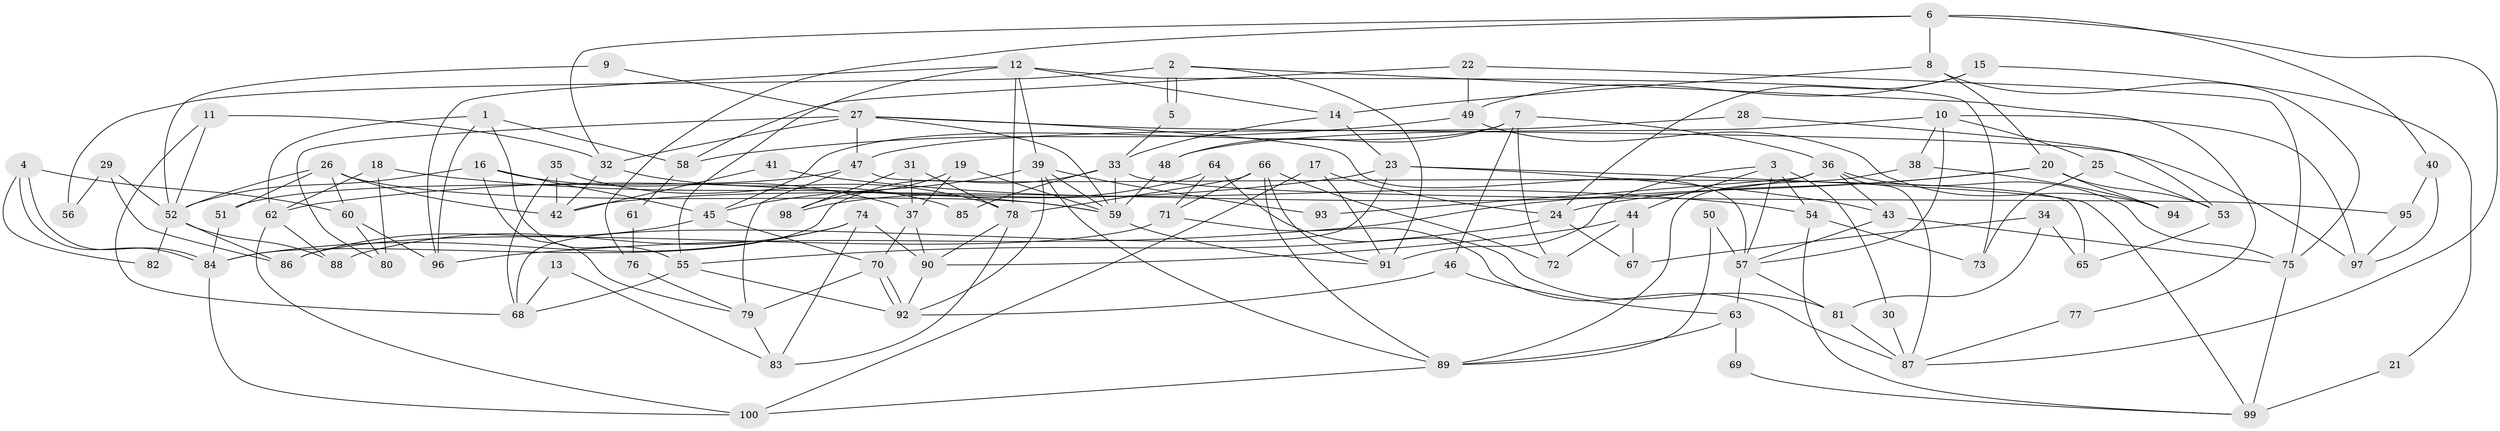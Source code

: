 // Generated by graph-tools (version 1.1) at 2025/38/02/21/25 10:38:59]
// undirected, 100 vertices, 200 edges
graph export_dot {
graph [start="1"]
  node [color=gray90,style=filled];
  1;
  2;
  3;
  4;
  5;
  6;
  7;
  8;
  9;
  10;
  11;
  12;
  13;
  14;
  15;
  16;
  17;
  18;
  19;
  20;
  21;
  22;
  23;
  24;
  25;
  26;
  27;
  28;
  29;
  30;
  31;
  32;
  33;
  34;
  35;
  36;
  37;
  38;
  39;
  40;
  41;
  42;
  43;
  44;
  45;
  46;
  47;
  48;
  49;
  50;
  51;
  52;
  53;
  54;
  55;
  56;
  57;
  58;
  59;
  60;
  61;
  62;
  63;
  64;
  65;
  66;
  67;
  68;
  69;
  70;
  71;
  72;
  73;
  74;
  75;
  76;
  77;
  78;
  79;
  80;
  81;
  82;
  83;
  84;
  85;
  86;
  87;
  88;
  89;
  90;
  91;
  92;
  93;
  94;
  95;
  96;
  97;
  98;
  99;
  100;
  1 -- 62;
  1 -- 55;
  1 -- 58;
  1 -- 96;
  2 -- 91;
  2 -- 5;
  2 -- 5;
  2 -- 56;
  2 -- 77;
  3 -- 57;
  3 -- 44;
  3 -- 30;
  3 -- 54;
  3 -- 91;
  4 -- 84;
  4 -- 84;
  4 -- 60;
  4 -- 82;
  5 -- 33;
  6 -- 32;
  6 -- 87;
  6 -- 8;
  6 -- 40;
  6 -- 76;
  7 -- 45;
  7 -- 36;
  7 -- 46;
  7 -- 48;
  7 -- 72;
  8 -- 14;
  8 -- 20;
  8 -- 75;
  9 -- 27;
  9 -- 52;
  10 -- 97;
  10 -- 48;
  10 -- 25;
  10 -- 38;
  10 -- 57;
  11 -- 52;
  11 -- 68;
  11 -- 32;
  12 -- 78;
  12 -- 39;
  12 -- 14;
  12 -- 55;
  12 -- 73;
  12 -- 96;
  13 -- 68;
  13 -- 83;
  14 -- 33;
  14 -- 23;
  15 -- 24;
  15 -- 49;
  15 -- 21;
  16 -- 37;
  16 -- 52;
  16 -- 45;
  16 -- 79;
  17 -- 24;
  17 -- 91;
  17 -- 100;
  18 -- 80;
  18 -- 59;
  18 -- 62;
  19 -- 98;
  19 -- 37;
  19 -- 59;
  20 -- 96;
  20 -- 24;
  20 -- 53;
  20 -- 94;
  21 -- 99;
  22 -- 58;
  22 -- 75;
  22 -- 49;
  23 -- 43;
  23 -- 62;
  23 -- 68;
  23 -- 99;
  24 -- 55;
  24 -- 67;
  25 -- 73;
  25 -- 53;
  26 -- 51;
  26 -- 59;
  26 -- 42;
  26 -- 52;
  26 -- 60;
  27 -- 59;
  27 -- 32;
  27 -- 47;
  27 -- 57;
  27 -- 80;
  27 -- 97;
  28 -- 53;
  28 -- 47;
  29 -- 52;
  29 -- 86;
  29 -- 56;
  30 -- 87;
  31 -- 78;
  31 -- 37;
  31 -- 98;
  32 -- 78;
  32 -- 42;
  33 -- 59;
  33 -- 84;
  33 -- 85;
  33 -- 95;
  34 -- 67;
  34 -- 81;
  34 -- 65;
  35 -- 68;
  35 -- 42;
  35 -- 85;
  36 -- 75;
  36 -- 42;
  36 -- 43;
  36 -- 87;
  36 -- 93;
  37 -- 90;
  37 -- 70;
  38 -- 89;
  38 -- 94;
  39 -- 92;
  39 -- 45;
  39 -- 59;
  39 -- 89;
  39 -- 93;
  40 -- 97;
  40 -- 95;
  41 -- 42;
  41 -- 54;
  43 -- 57;
  43 -- 75;
  44 -- 72;
  44 -- 90;
  44 -- 67;
  45 -- 70;
  45 -- 86;
  46 -- 63;
  46 -- 92;
  47 -- 65;
  47 -- 51;
  47 -- 79;
  48 -- 59;
  49 -- 94;
  49 -- 58;
  50 -- 89;
  50 -- 57;
  51 -- 84;
  52 -- 88;
  52 -- 82;
  52 -- 86;
  53 -- 65;
  54 -- 99;
  54 -- 73;
  55 -- 92;
  55 -- 68;
  57 -- 63;
  57 -- 81;
  58 -- 61;
  59 -- 91;
  60 -- 96;
  60 -- 80;
  61 -- 76;
  62 -- 88;
  62 -- 100;
  63 -- 89;
  63 -- 69;
  64 -- 81;
  64 -- 71;
  64 -- 98;
  66 -- 89;
  66 -- 91;
  66 -- 71;
  66 -- 72;
  66 -- 78;
  69 -- 99;
  70 -- 79;
  70 -- 92;
  70 -- 92;
  71 -- 86;
  71 -- 87;
  74 -- 84;
  74 -- 83;
  74 -- 88;
  74 -- 90;
  75 -- 99;
  76 -- 79;
  77 -- 87;
  78 -- 90;
  78 -- 83;
  79 -- 83;
  81 -- 87;
  84 -- 100;
  89 -- 100;
  90 -- 92;
  95 -- 97;
}
